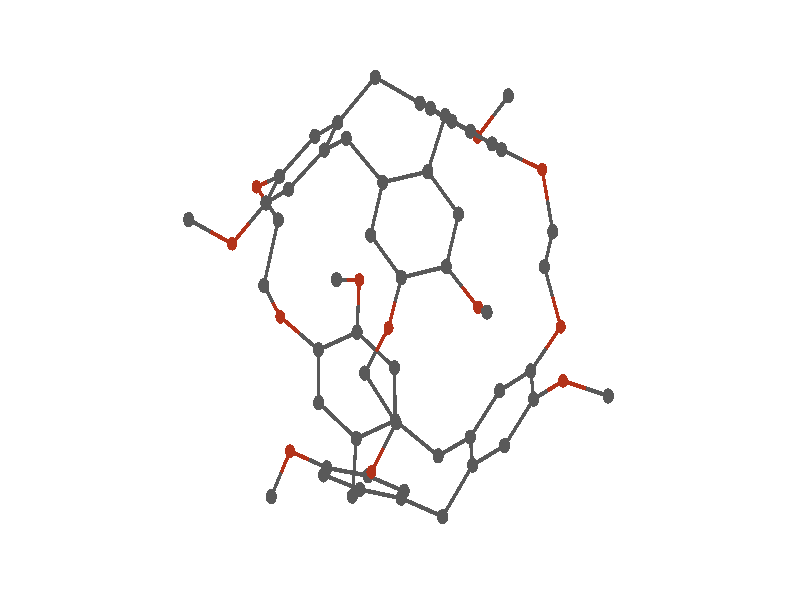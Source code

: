 // 
// Molecular graphics export from VMD 1.9.2
// http://www.ks.uiuc.edu/Research/vmd/
// Requires POV-Ray 3.5 or later
// 
// POV 3.x input script : C:/Users/Kevin/Documents/GitHub/promotion/daten/vcd/cpa.pov 
// try povray +W2560 +H1417 -IC:/Users/Kevin/Documents/GitHub/promotion/daten/vcd/cpa.pov -OC:/Users/Kevin/Documents/GitHub/promotion/daten/vcd/cpa.pov.tga +P +X +A +FT +C
#if (version < 3.5) 
#error "VMD POV3DisplayDevice has been compiled for POV-Ray 3.5 or above.\nPlease upgrade POV-Ray or recompile VMD."
#end 
#declare VMD_clip_on=array[3] {0, 0, 0};
#declare VMD_clip=array[3];
#declare VMD_scaledclip=array[3];
#declare VMD_line_width=0.0020;
#macro VMDC ( C1 )
  texture { pigment { rgbt C1 }}
#end
#macro VMD_point (P1, R1, C1)
  #local T = texture { finish { ambient 1.0 diffuse 0.0 phong 0.0 specular 0.0 } pigment { C1 } }
  #if(VMD_clip_on[2])
  intersection {
    sphere {P1, R1 texture {T} #if(VMD_clip_on[1]) clipped_by {VMD_clip[1]} #end no_shadow}
    VMD_clip[2]
  }
  #else
  sphere {P1, R1 texture {T} #if(VMD_clip_on[1]) clipped_by {VMD_clip[1]} #end no_shadow}
  #end
#end
#macro VMD_line (P1, P2, C1)
  #local T = texture { finish { ambient 1.0 diffuse 0.0 phong 0.0 specular 0.0 } pigment { C1 } }
  #if(VMD_clip_on[2])
  intersection {
    cylinder {P1, P2, VMD_line_width texture {T} #if(VMD_clip_on[1]) clipped_by {VMD_clip[1]} #end no_shadow}
    VMD_clip[2]
  }
  #else
  cylinder {P1, P2, VMD_line_width texture {T} #if(VMD_clip_on[1]) clipped_by {VMD_clip[1]} #end no_shadow}
  #end
#end
#macro VMD_sphere (P1, R1, C1)
  #local T = texture { pigment { C1 } }
  #if(VMD_clip_on[2])
  intersection {
    sphere {P1, R1 texture {T} #if(VMD_clip_on[1]) clipped_by {VMD_clip[1]} #end no_shadow}
    VMD_clip[2]
  }
  #else
  sphere {P1, R1 texture {T} #if(VMD_clip_on[1]) clipped_by {VMD_clip[1]} #end no_shadow}
  #end
#end
#macro VMD_cylinder (P1, P2, R1, C1, O1)
  #local T = texture { pigment { C1 } }
  #if(VMD_clip_on[2])
  intersection {
    cylinder {P1, P2, R1 #if(O1) open #end texture {T} #if(VMD_clip_on[1]) clipped_by {VMD_clip[1]} #end no_shadow}
    VMD_clip[2]
  }
  #else
  cylinder {P1, P2, R1 #if(O1) open #end texture {T} #if(VMD_clip_on[1]) clipped_by {VMD_clip[1]} #end no_shadow}
  #end
#end
#macro VMD_cone (P1, P2, R1, C1)
  #local T = texture { pigment { C1 } }
  #if(VMD_clip_on[2])
  intersection {
    cone {P1, R1, P2, VMD_line_width texture {T} #if(VMD_clip_on[1]) clipped_by {VMD_clip[1]} #end no_shadow}
    VMD_clip[2]
  }
  #else
  cone {P1, R1, P2, VMD_line_width texture {T} #if(VMD_clip_on[1]) clipped_by {VMD_clip[1]} #end no_shadow}
  #end
#end
#macro VMD_triangle (P1, P2, P3, N1, N2, N3, C1)
  #local T = texture { pigment { C1 } }
  smooth_triangle {P1, N1, P2, N2, P3, N3 texture {T} #if(VMD_clip_on[1]) clipped_by {VMD_clip[1]} #end no_shadow}
#end
#macro VMD_tricolor (P1, P2, P3, N1, N2, N3, C1, C2, C3)
  #local NX = P2-P1;
  #local NY = P3-P1;
  #local NZ = vcross(NX, NY);
  #local T = texture { pigment {
    average pigment_map {
      [1 gradient x color_map {[0 rgb 0] [1 C2*3]}]
      [1 gradient y color_map {[0 rgb 0] [1 C3*3]}]
      [1 gradient z color_map {[0 rgb 0] [1 C1*3]}]
    }
    matrix <1.01,0,1,0,1.01,1,0,0,1,-.002,-.002,-1>
    matrix <NX.x,NX.y,NX.z,NY.x,NY.y,NY.z,NZ.x,NZ.y,NZ.z,P1.x,P1.y,P1.z>
  } }
  smooth_triangle {P1, N1, P2, N2, P3, N3 texture {T} #if(VMD_clip_on[1]) clipped_by {VMD_clip[1]} #end no_shadow}
#end
camera {
  orthographic
  location <0.0000, 0.0000, -2.0000>
  look_at <-0.0000, -0.0000, 2.0000>
  up <0.0000, 3.0000, 0.0000>
  right <5.4199, 0.0000, 0.0000>
}
light_source { 
  <-0.1000, 0.1000, -1.0000> 
  color rgb<1.000, 1.000, 1.000> 
  parallel 
  point_at <0.0, 0.0, 0.0> 
}
light_source { 
  <1.0000, 2.0000, -0.5000> 
  color rgb<1.000, 1.000, 1.000> 
  parallel 
  point_at <0.0, 0.0, 0.0> 
}
background {
  color rgb<1.000, 1.000, 1.000>
}
#default { texture {
 finish { ambient 0.000 diffuse 0.650 phong 0.1 phong_size 40.000 specular 0.500 }
} }
#declare VMD_line_width=0.0020;
// MoleculeID: 0 ReprID: 1 Beginning CPK
// MoleculeID: 0 ReprID: 1 Beginning VDW
VMD_sphere(<-0.5124,0.7497,-0.4036>,0.0381,rgbt<0.350,0.350,0.350,0.000>)
VMD_sphere(<0.1884,0.6418,-0.7349>,0.0381,rgbt<0.350,0.350,0.350,0.000>)
VMD_sphere(<0.1360,0.9838,-0.0330>,0.0381,rgbt<0.350,0.350,0.350,0.000>)
VMD_sphere(<-0.4215,0.8867,-0.1356>,0.0381,rgbt<0.350,0.350,0.350,0.000>)
VMD_sphere(<-0.1168,0.5886,-0.7887>,0.0381,rgbt<0.350,0.350,0.350,0.000>)
VMD_sphere(<0.3507,0.8941,-0.2444>,0.0381,rgbt<0.350,0.350,0.350,0.000>)
VMD_sphere(<-0.1678,1.1134,-0.1164>,0.0381,rgbt<0.350,0.350,0.350,0.000>)
VMD_sphere(<0.3066,0.9217,-0.5811>,0.0381,rgbt<0.350,0.350,0.350,0.000>)
VMD_sphere(<-0.3639,0.8078,-0.7046>,0.0381,rgbt<0.350,0.350,0.350,0.000>)
VMD_sphere(<-0.5765,0.8182,0.1273>,0.0381,rgbt<0.350,0.350,0.350,0.000>)
VMD_sphere(<-0.8149,0.6189,0.1336>,0.0381,rgbt<0.350,0.350,0.350,0.000>)
VMD_sphere(<-0.9080,0.4854,-0.1340>,0.0381,rgbt<0.350,0.350,0.350,0.000>)
VMD_sphere(<-0.7559,0.5536,-0.3961>,0.0381,rgbt<0.350,0.350,0.350,0.000>)
VMD_sphere(<-0.9718,0.5660,0.3931>,0.0340,rgbt<0.700,0.200,0.100,0.000>)
VMD_sphere(<-1.1377,0.2813,-0.1420>,0.0340,rgbt<0.700,0.200,0.100,0.000>)
VMD_sphere(<-1.4316,0.4024,-0.1047>,0.0381,rgbt<0.350,0.350,0.350,0.000>)
VMD_sphere(<-0.8250,0.3998,0.6253>,0.0381,rgbt<0.350,0.350,0.350,0.000>)
VMD_sphere(<0.6234,0.7806,-0.1415>,0.0381,rgbt<0.350,0.350,0.350,0.000>)
VMD_sphere(<0.6888,0.7514,0.1610>,0.0381,rgbt<0.350,0.350,0.350,0.000>)
VMD_sphere(<0.4764,0.8443,0.3716>,0.0381,rgbt<0.350,0.350,0.350,0.000>)
VMD_sphere(<0.2057,0.9587,0.2708>,0.0381,rgbt<0.350,0.350,0.350,0.000>)
VMD_sphere(<0.9641,0.6515,0.2558>,0.0340,rgbt<0.700,0.200,0.100,0.000>)
VMD_sphere(<0.5244,0.8153,0.6739>,0.0340,rgbt<0.700,0.200,0.100,0.000>)
VMD_sphere(<0.7345,1.0206,0.8009>,0.0381,rgbt<0.350,0.350,0.350,0.000>)
VMD_sphere(<1.0348,0.3418,0.2093>,0.0381,rgbt<0.350,0.350,0.350,0.000>)
VMD_sphere(<-0.1992,0.3244,-0.9344>,0.0381,rgbt<0.350,0.350,0.350,0.000>)
VMD_sphere(<0.0088,0.1122,-1.0258>,0.0381,rgbt<0.350,0.350,0.350,0.000>)
VMD_sphere(<0.3131,0.1668,-0.9757>,0.0381,rgbt<0.350,0.350,0.350,0.000>)
VMD_sphere(<0.3964,0.4296,-0.8325>,0.0381,rgbt<0.350,0.350,0.350,0.000>)
VMD_sphere(<-0.0776,-0.1394,-1.1807>,0.0340,rgbt<0.700,0.200,0.100,0.000>)
VMD_sphere(<0.5294,-0.0368,-1.0545>,0.0340,rgbt<0.700,0.200,0.100,0.000>)
VMD_sphere(<0.5893,-0.0607,-1.3680>,0.0381,rgbt<0.350,0.350,0.350,0.000>)
VMD_sphere(<-0.2396,-0.3654,-1.0201>,0.0381,rgbt<0.350,0.350,0.350,0.000>)
VMD_sphere(<-0.0325,-0.6025,0.7896>,0.0381,rgbt<0.350,0.350,0.350,0.000>)
VMD_sphere(<0.4918,-0.8256,0.2531>,0.0381,rgbt<0.350,0.350,0.350,0.000>)
VMD_sphere(<-0.2713,-0.9473,0.1289>,0.0381,rgbt<0.350,0.350,0.350,0.000>)
VMD_sphere(<-0.2961,-0.6927,0.6440>,0.0381,rgbt<0.350,0.350,0.350,0.000>)
VMD_sphere(<0.4760,-0.6857,0.5342>,0.0381,rgbt<0.350,0.350,0.350,0.000>)
VMD_sphere(<0.0076,-0.9910,-0.0095>,0.0381,rgbt<0.350,0.350,0.350,0.000>)
VMD_sphere(<-0.3227,-0.9808,0.4639>,0.0381,rgbt<0.350,0.350,0.350,0.000>)
VMD_sphere(<0.2892,-1.0828,0.1590>,0.0381,rgbt<0.350,0.350,0.350,0.000>)
VMD_sphere(<0.2585,-0.7793,0.7792>,0.0381,rgbt<0.350,0.350,0.350,0.000>)
VMD_sphere(<-0.5509,-0.5135,0.6714>,0.0381,rgbt<0.350,0.350,0.350,0.000>)
VMD_sphere(<-0.5525,-0.2493,0.8352>,0.0381,rgbt<0.350,0.350,0.350,0.000>)
VMD_sphere(<-0.2911,-0.1613,0.9835>,0.0381,rgbt<0.350,0.350,0.350,0.000>)
VMD_sphere(<-0.0376,-0.3392,0.9583>,0.0381,rgbt<0.350,0.350,0.350,0.000>)
VMD_sphere(<-0.8102,-0.0844,0.8694>,0.0340,rgbt<0.700,0.200,0.100,0.000>)
VMD_sphere(<-0.2758,0.1007,1.1435>,0.0340,rgbt<0.700,0.200,0.100,0.000>)
VMD_sphere(<-0.4302,0.1008,1.4238>,0.0381,rgbt<0.350,0.350,0.350,0.000>)
VMD_sphere(<-0.9224,0.0725,0.6127>,0.0381,rgbt<0.350,0.350,0.350,0.000>)
VMD_sphere(<0.6755,-0.4532,0.5969>,0.0381,rgbt<0.350,0.350,0.350,0.000>)
VMD_sphere(<0.8867,-0.3542,0.3914>,0.0381,rgbt<0.350,0.350,0.350,0.000>)
VMD_sphere(<0.9051,-0.4961,0.1127>,0.0381,rgbt<0.350,0.350,0.350,0.000>)
VMD_sphere(<0.7085,-0.7283,0.0497>,0.0381,rgbt<0.350,0.350,0.350,0.000>)
VMD_sphere(<1.0891,-0.1340,0.4641>,0.0340,rgbt<0.700,0.200,0.100,0.000>)
VMD_sphere(<1.1042,-0.4047,-0.1029>,0.0340,rgbt<0.700,0.200,0.100,0.000>)
VMD_sphere(<1.4106,-0.4798,-0.0488>,0.0381,rgbt<0.350,0.350,0.350,0.000>)
VMD_sphere(<0.9785,0.1657,0.4966>,0.0381,rgbt<0.350,0.350,0.350,0.000>)
VMD_sphere(<0.0276,-0.9566,-0.3197>,0.0381,rgbt<0.350,0.350,0.350,0.000>)
VMD_sphere(<-0.2168,-0.8790,-0.4954>,0.0381,rgbt<0.350,0.350,0.350,0.000>)
VMD_sphere(<-0.4955,-0.8392,-0.3581>,0.0381,rgbt<0.350,0.350,0.350,0.000>)
VMD_sphere(<-0.5172,-0.8746,-0.0502>,0.0381,rgbt<0.350,0.350,0.350,0.000>)
VMD_sphere(<-0.1935,-0.8598,-0.8017>,0.0340,rgbt<0.700,0.200,0.100,0.000>)
VMD_sphere(<-0.7445,-0.7558,-0.5179>,0.0340,rgbt<0.700,0.200,0.100,0.000>)
VMD_sphere(<-0.8725,-0.9833,-0.7031>,0.0381,rgbt<0.350,0.350,0.350,0.000>)
VMD_sphere(<-0.0263,-0.6144,-0.9238>,0.0381,rgbt<0.350,0.350,0.350,0.000>)
VMD_cylinder(<-0.512371,0.749722,-0.403615>,<-0.634127,0.651684,-0.399878>0.0112,rgbt<0.350,0.350,0.350,0.000>,1)
VMD_cylinder(<-0.512371,0.749722,-0.403615>,<-0.466937,0.818193,-0.269593>0.0112,rgbt<0.350,0.350,0.350,0.000>,1)
VMD_cylinder(<-0.512371,0.749722,-0.403615>,<-0.438113,0.778741,-0.554095>0.0112,rgbt<0.350,0.350,0.350,0.000>,1)
VMD_cylinder(<0.188386,0.641777,-0.734946>,<0.0357898,0.615209,-0.761832>0.0112,rgbt<0.350,0.350,0.350,0.000>,1)
VMD_cylinder(<0.188386,0.641777,-0.734946>,<0.292407,0.535709,-0.783726>0.0112,rgbt<0.350,0.350,0.350,0.000>,1)
VMD_cylinder(<0.188386,0.641777,-0.734946>,<0.2475,0.781746,-0.658041>0.0112,rgbt<0.350,0.350,0.350,0.000>,1)
VMD_cylinder(<0.135951,0.983839,-0.0329933>,<0.170838,0.97128,0.118912>0.0112,rgbt<0.350,0.350,0.350,0.000>,1)
VMD_cylinder(<0.135951,0.983839,-0.0329933>,<0.243347,0.938989,-0.138676>0.0112,rgbt<0.350,0.350,0.350,0.000>,1)
VMD_cylinder(<0.135951,0.983839,-0.0329933>,<-0.015924,1.0486,-0.0747085>0.0112,rgbt<0.350,0.350,0.350,0.000>,1)
VMD_cylinder(<-0.421503,0.886663,-0.135571>,<-0.498993,0.852445,-0.00412306>0.0112,rgbt<0.350,0.350,0.350,0.000>,1)
VMD_cylinder(<-0.421503,0.886663,-0.135571>,<-0.294651,1.00001,-0.125997>0.0112,rgbt<0.350,0.350,0.350,0.000>,1)
VMD_cylinder(<-0.421503,0.886663,-0.135571>,<-0.466937,0.818193,-0.269593>0.0112,rgbt<0.350,0.350,0.350,0.000>,1)
VMD_cylinder(<-0.116807,0.588642,-0.788717>,<-0.157995,0.456538,-0.86156>0.0112,rgbt<0.350,0.350,0.350,0.000>,1)
VMD_cylinder(<-0.116807,0.588642,-0.788717>,<0.0357898,0.615209,-0.761832>0.0112,rgbt<0.350,0.350,0.350,0.000>,1)
VMD_cylinder(<-0.116807,0.588642,-0.788717>,<-0.240331,0.698201,-0.746646>0.0112,rgbt<0.350,0.350,0.350,0.000>,1)
VMD_cylinder(<0.350743,0.894138,-0.24436>,<0.487081,0.837377,-0.192936>0.0112,rgbt<0.350,0.350,0.350,0.000>,1)
VMD_cylinder(<0.350743,0.894138,-0.24436>,<0.328679,0.907927,-0.412747>0.0112,rgbt<0.350,0.350,0.350,0.000>,1)
VMD_cylinder(<0.350743,0.894138,-0.24436>,<0.243347,0.938989,-0.138676>0.0112,rgbt<0.350,0.350,0.350,0.000>,1)
VMD_cylinder(<-0.167799,1.11336,-0.116424>,<-0.294651,1.00001,-0.125997>0.0112,rgbt<0.350,0.350,0.350,0.000>,1)
VMD_cylinder(<-0.167799,1.11336,-0.116424>,<-0.015924,1.0486,-0.0747085>0.0112,rgbt<0.350,0.350,0.350,0.000>,1)
VMD_cylinder(<0.306614,0.921716,-0.581135>,<0.328679,0.907927,-0.412747>0.0112,rgbt<0.350,0.350,0.350,0.000>,1)
VMD_cylinder(<0.306614,0.921716,-0.581135>,<0.2475,0.781746,-0.658041>0.0112,rgbt<0.350,0.350,0.350,0.000>,1)
VMD_cylinder(<-0.363856,0.807759,-0.704575>,<-0.240331,0.698201,-0.746646>0.0112,rgbt<0.350,0.350,0.350,0.000>,1)
VMD_cylinder(<-0.363856,0.807759,-0.704575>,<-0.438113,0.778741,-0.554095>0.0112,rgbt<0.350,0.350,0.350,0.000>,1)
VMD_cylinder(<-0.576484,0.818227,0.127325>,<-0.498993,0.852445,-0.00412306>0.0112,rgbt<0.350,0.350,0.350,0.000>,1)
VMD_cylinder(<-0.576484,0.818227,0.127325>,<-0.695706,0.718548,0.130475>0.0112,rgbt<0.350,0.350,0.350,0.000>,1)
VMD_cylinder(<-0.814928,0.618868,0.133626>,<-0.861446,0.552118,-0.0001682>0.0112,rgbt<0.350,0.350,0.350,0.000>,1)
VMD_cylinder(<-0.814928,0.618868,0.133626>,<-0.695706,0.718548,0.130475>0.0112,rgbt<0.350,0.350,0.350,0.000>,1)
VMD_cylinder(<-0.814928,0.618868,0.133626>,<-0.893382,0.592445,0.263384>0.0112,rgbt<0.350,0.350,0.350,0.000>,1)
VMD_cylinder(<-0.907964,0.485368,-0.133962>,<-1.02285,0.383333,-0.137973>0.0112,rgbt<0.350,0.350,0.350,0.000>,1)
VMD_cylinder(<-0.907964,0.485368,-0.133962>,<-0.861446,0.552118,-0.0001682>0.0112,rgbt<0.350,0.350,0.350,0.000>,1)
VMD_cylinder(<-0.907964,0.485368,-0.133962>,<-0.831923,0.519507,-0.265052>0.0112,rgbt<0.350,0.350,0.350,0.000>,1)
VMD_cylinder(<-0.755883,0.553646,-0.396142>,<-0.634127,0.651684,-0.399878>0.0112,rgbt<0.350,0.350,0.350,0.000>,1)
VMD_cylinder(<-0.755883,0.553646,-0.396142>,<-0.831923,0.519507,-0.265052>0.0112,rgbt<0.350,0.350,0.350,0.000>,1)
VMD_cylinder(<-0.971837,0.566022,0.393142>,<-0.898439,0.482899,0.509212>0.0112,rgbt<0.700,0.200,0.100,0.000>,1)
VMD_cylinder(<-0.971837,0.566022,0.393142>,<-0.893382,0.592445,0.263384>0.0112,rgbt<0.700,0.200,0.100,0.000>,1)
VMD_cylinder(<-1.13773,0.281298,-0.141984>,<-1.28467,0.341868,-0.123362>0.0112,rgbt<0.700,0.200,0.100,0.000>,1)
VMD_cylinder(<-1.13773,0.281298,-0.141984>,<-1.02285,0.383333,-0.137973>0.0112,rgbt<0.700,0.200,0.100,0.000>,1)
VMD_cylinder(<-1.43161,0.402437,-0.10474>,<-1.28467,0.341868,-0.123362>0.0112,rgbt<0.350,0.350,0.350,0.000>,1)
VMD_cylinder(<-0.825041,0.399775,0.625282>,<-0.873719,0.236136,0.618999>0.0112,rgbt<0.350,0.350,0.350,0.000>,1)
VMD_cylinder(<-0.825041,0.399775,0.625282>,<-0.898439,0.482899,0.509212>0.0112,rgbt<0.350,0.350,0.350,0.000>,1)
VMD_cylinder(<0.623418,0.780617,-0.141512>,<0.487081,0.837377,-0.192936>0.0112,rgbt<0.350,0.350,0.350,0.000>,1)
VMD_cylinder(<0.623418,0.780617,-0.141512>,<0.656105,0.76601,0.00974322>0.0112,rgbt<0.350,0.350,0.350,0.000>,1)
VMD_cylinder(<0.688791,0.751403,0.160999>,<0.826452,0.701459,0.208382>0.0112,rgbt<0.350,0.350,0.350,0.000>,1)
VMD_cylinder(<0.688791,0.751403,0.160999>,<0.656105,0.76601,0.00974322>0.0112,rgbt<0.350,0.350,0.350,0.000>,1)
VMD_cylinder(<0.688791,0.751403,0.160999>,<0.58261,0.797855,0.266299>0.0112,rgbt<0.350,0.350,0.350,0.000>,1)
VMD_cylinder(<0.476429,0.844307,0.3716>,<0.500418,0.82978,0.522725>0.0112,rgbt<0.350,0.350,0.350,0.000>,1)
VMD_cylinder(<0.476429,0.844307,0.3716>,<0.58261,0.797855,0.266299>0.0112,rgbt<0.350,0.350,0.350,0.000>,1)
VMD_cylinder(<0.476429,0.844307,0.3716>,<0.341077,0.901514,0.321209>0.0112,rgbt<0.350,0.350,0.350,0.000>,1)
VMD_cylinder(<0.205724,0.95872,0.270817>,<0.170838,0.97128,0.118912>0.0112,rgbt<0.350,0.350,0.350,0.000>,1)
VMD_cylinder(<0.205724,0.95872,0.270817>,<0.341077,0.901514,0.321209>0.0112,rgbt<0.350,0.350,0.350,0.000>,1)
VMD_cylinder(<0.964114,0.651516,0.255766>,<0.826452,0.701459,0.208382>0.0112,rgbt<0.700,0.200,0.100,0.000>,1)
VMD_cylinder(<0.964114,0.651516,0.255766>,<0.999469,0.496666,0.232515>0.0112,rgbt<0.700,0.200,0.100,0.000>,1)
VMD_cylinder(<0.524407,0.815254,0.67385>,<0.500418,0.82978,0.522725>0.0112,rgbt<0.700,0.200,0.100,0.000>,1)
VMD_cylinder(<0.524407,0.815254,0.67385>,<0.62946,0.917908,0.737355>0.0112,rgbt<0.700,0.200,0.100,0.000>,1)
VMD_cylinder(<0.734514,1.02056,0.800859>,<0.62946,0.917908,0.737355>0.0112,rgbt<0.350,0.350,0.350,0.000>,1)
VMD_cylinder(<1.03482,0.341816,0.209265>,<0.999469,0.496666,0.232515>0.0112,rgbt<0.350,0.350,0.350,0.000>,1)
VMD_cylinder(<1.03482,0.341816,0.209265>,<1.00665,0.253755,0.352926>0.0112,rgbt<0.350,0.350,0.350,0.000>,1)
VMD_cylinder(<-0.199183,0.324434,-0.934404>,<-0.0952002,0.218327,-0.980109>0.0112,rgbt<0.350,0.350,0.350,0.000>,1)
VMD_cylinder(<-0.199183,0.324434,-0.934404>,<-0.157995,0.456538,-0.86156>0.0112,rgbt<0.350,0.350,0.350,0.000>,1)
VMD_cylinder(<0.00878233,0.11222,-1.02581>,<-0.0344202,-0.0135958,-1.10323>0.0112,rgbt<0.350,0.350,0.350,0.000>,1)
VMD_cylinder(<0.00878233,0.11222,-1.02581>,<0.160926,0.139533,-1.00078>0.0112,rgbt<0.350,0.350,0.350,0.000>,1)
VMD_cylinder(<0.00878233,0.11222,-1.02581>,<-0.0952002,0.218327,-0.980109>0.0112,rgbt<0.350,0.350,0.350,0.000>,1)
VMD_cylinder(<0.31307,0.166845,-0.975745>,<0.160926,0.139533,-1.00078>0.0112,rgbt<0.350,0.350,0.350,0.000>,1)
VMD_cylinder(<0.31307,0.166845,-0.975745>,<0.421251,0.0650135,-1.01514>0.0112,rgbt<0.350,0.350,0.350,0.000>,1)
VMD_cylinder(<0.31307,0.166845,-0.975745>,<0.354749,0.298243,-0.904125>0.0112,rgbt<0.350,0.350,0.350,0.000>,1)
VMD_cylinder(<0.396428,0.429642,-0.832505>,<0.354749,0.298243,-0.904125>0.0112,rgbt<0.350,0.350,0.350,0.000>,1)
VMD_cylinder(<0.396428,0.429642,-0.832505>,<0.292407,0.535709,-0.783726>0.0112,rgbt<0.350,0.350,0.350,0.000>,1)
VMD_cylinder(<-0.0776228,-0.139412,-1.18066>,<-0.0344202,-0.0135958,-1.10323>0.0112,rgbt<0.700,0.200,0.100,0.000>,1)
VMD_cylinder(<-0.0776228,-0.139412,-1.18066>,<-0.158592,-0.252406,-1.10037>0.0112,rgbt<0.700,0.200,0.100,0.000>,1)
VMD_cylinder(<0.529433,-0.0368179,-1.05454>,<0.559343,-0.0487439,-1.21129>0.0112,rgbt<0.700,0.200,0.100,0.000>,1)
VMD_cylinder(<0.529433,-0.0368179,-1.05454>,<0.421251,0.0650135,-1.01514>0.0112,rgbt<0.700,0.200,0.100,0.000>,1)
VMD_cylinder(<0.589254,-0.0606699,-1.36804>,<0.559343,-0.0487439,-1.21129>0.0112,rgbt<0.350,0.350,0.350,0.000>,1)
VMD_cylinder(<-0.239562,-0.3654,-1.02009>,<-0.132937,-0.489891,-0.971926>0.0112,rgbt<0.350,0.350,0.350,0.000>,1)
VMD_cylinder(<-0.239562,-0.3654,-1.02009>,<-0.158592,-0.252406,-1.10037>0.0112,rgbt<0.350,0.350,0.350,0.000>,1)
VMD_cylinder(<-0.0324637,-0.602472,0.789612>,<-0.164276,-0.647597,0.716785>0.0112,rgbt<0.350,0.350,0.350,0.000>,1)
VMD_cylinder(<-0.0324637,-0.602472,0.789612>,<0.112997,-0.690873,0.784429>0.0112,rgbt<0.350,0.350,0.350,0.000>,1)
VMD_cylinder(<-0.0324637,-0.602472,0.789612>,<-0.0350367,-0.470832,0.873958>0.0112,rgbt<0.350,0.350,0.350,0.000>,1)
VMD_cylinder(<0.49178,-0.825602,0.253072>,<0.390507,-0.954177,0.206035>0.0112,rgbt<0.350,0.350,0.350,0.000>,1)
VMD_cylinder(<0.49178,-0.825602,0.253072>,<0.483905,-0.755664,0.393646>0.0112,rgbt<0.350,0.350,0.350,0.000>,1)
VMD_cylinder(<0.49178,-0.825602,0.253072>,<0.600139,-0.776934,0.151387>0.0112,rgbt<0.350,0.350,0.350,0.000>,1)
VMD_cylinder(<-0.271283,-0.947264,0.128871>,<-0.296967,-0.964038,0.296381>0.0112,rgbt<0.350,0.350,0.350,0.000>,1)
VMD_cylinder(<-0.271283,-0.947264,0.128871>,<-0.131829,-0.969128,0.0596695>0.0112,rgbt<0.350,0.350,0.350,0.000>,1)
VMD_cylinder(<-0.271283,-0.947264,0.128871>,<-0.39422,-0.910907,0.0393468>0.0112,rgbt<0.350,0.350,0.350,0.000>,1)
VMD_cylinder(<-0.296087,-0.692723,0.643959>,<-0.423514,-0.603123,0.657687>0.0112,rgbt<0.350,0.350,0.350,0.000>,1)
VMD_cylinder(<-0.296087,-0.692723,0.643959>,<-0.164276,-0.647597,0.716785>0.0112,rgbt<0.350,0.350,0.350,0.000>,1)
VMD_cylinder(<-0.296087,-0.692723,0.643959>,<-0.309369,-0.836767,0.553925>0.0112,rgbt<0.350,0.350,0.350,0.000>,1)
VMD_cylinder(<0.476029,-0.685727,0.53422>,<0.575786,-0.569452,0.56557>0.0112,rgbt<0.350,0.350,0.350,0.000>,1)
VMD_cylinder(<0.476029,-0.685727,0.53422>,<0.367243,-0.7325,0.656733>0.0112,rgbt<0.350,0.350,0.350,0.000>,1)
VMD_cylinder(<0.476029,-0.685727,0.53422>,<0.483905,-0.755664,0.393646>0.0112,rgbt<0.350,0.350,0.350,0.000>,1)
VMD_cylinder(<0.00762518,-0.990992,-0.00953213>,<0.148429,-1.03687,0.0747328>0.0112,rgbt<0.350,0.350,0.350,0.000>,1)
VMD_cylinder(<0.00762518,-0.990992,-0.00953213>,<0.017635,-0.973785,-0.164638>0.0112,rgbt<0.350,0.350,0.350,0.000>,1)
VMD_cylinder(<0.00762518,-0.990992,-0.00953213>,<-0.131829,-0.969128,0.0596695>0.0112,rgbt<0.350,0.350,0.350,0.000>,1)
VMD_cylinder(<-0.32265,-0.980812,0.46389>,<-0.309369,-0.836767,0.553925>0.0112,rgbt<0.350,0.350,0.350,0.000>,1)
VMD_cylinder(<-0.32265,-0.980812,0.46389>,<-0.296967,-0.964038,0.296381>0.0112,rgbt<0.350,0.350,0.350,0.000>,1)
VMD_cylinder(<0.289234,-1.08275,0.158998>,<0.148429,-1.03687,0.0747328>0.0112,rgbt<0.350,0.350,0.350,0.000>,1)
VMD_cylinder(<0.289234,-1.08275,0.158998>,<0.390507,-0.954177,0.206035>0.0112,rgbt<0.350,0.350,0.350,0.000>,1)
VMD_cylinder(<0.258458,-0.779274,0.779245>,<0.112997,-0.690873,0.784429>0.0112,rgbt<0.350,0.350,0.350,0.000>,1)
VMD_cylinder(<0.258458,-0.779274,0.779245>,<0.367243,-0.7325,0.656733>0.0112,rgbt<0.350,0.350,0.350,0.000>,1)
VMD_cylinder(<-0.55094,-0.513523,0.671416>,<-0.551739,-0.381406,0.753296>0.0112,rgbt<0.350,0.350,0.350,0.000>,1)
VMD_cylinder(<-0.55094,-0.513523,0.671416>,<-0.423514,-0.603123,0.657687>0.0112,rgbt<0.350,0.350,0.350,0.000>,1)
VMD_cylinder(<-0.552537,-0.249289,0.835176>,<-0.551739,-0.381406,0.753296>0.0112,rgbt<0.350,0.350,0.350,0.000>,1)
VMD_cylinder(<-0.552537,-0.249289,0.835176>,<-0.421814,-0.205296,0.909313>0.0112,rgbt<0.350,0.350,0.350,0.000>,1)
VMD_cylinder(<-0.552537,-0.249289,0.835176>,<-0.681379,-0.166841,0.85228>0.0112,rgbt<0.350,0.350,0.350,0.000>,1)
VMD_cylinder(<-0.29109,-0.161304,0.983451>,<-0.421814,-0.205296,0.909313>0.0112,rgbt<0.350,0.350,0.350,0.000>,1)
VMD_cylinder(<-0.29109,-0.161304,0.983451>,<-0.16435,-0.250248,0.970877>0.0112,rgbt<0.350,0.350,0.350,0.000>,1)
VMD_cylinder(<-0.29109,-0.161304,0.983451>,<-0.283467,-0.0302808,1.06345>0.0112,rgbt<0.350,0.350,0.350,0.000>,1)
VMD_cylinder(<-0.0376096,-0.339191,0.958304>,<-0.0350367,-0.470832,0.873958>0.0112,rgbt<0.350,0.350,0.350,0.000>,1)
VMD_cylinder(<-0.0376096,-0.339191,0.958304>,<-0.16435,-0.250248,0.970877>0.0112,rgbt<0.350,0.350,0.350,0.000>,1)
VMD_cylinder(<-0.81022,-0.0843929,0.869384>,<-0.681379,-0.166841,0.85228>0.0112,rgbt<0.700,0.200,0.100,0.000>,1)
VMD_cylinder(<-0.81022,-0.0843929,0.869384>,<-0.866308,-0.00594792,0.74105>0.0112,rgbt<0.700,0.200,0.100,0.000>,1)
VMD_cylinder(<-0.275843,0.100742,1.14345>,<-0.283467,-0.0302808,1.06345>0.0112,rgbt<0.700,0.200,0.100,0.000>,1)
VMD_cylinder(<-0.275843,0.100742,1.14345>,<-0.353038,0.100749,1.28362>0.0112,rgbt<0.700,0.200,0.100,0.000>,1)
VMD_cylinder(<-0.430234,0.100756,1.42379>,<-0.353038,0.100749,1.28362>0.0112,rgbt<0.350,0.350,0.350,0.000>,1)
VMD_cylinder(<-0.922396,0.0724971,0.612716>,<-0.873719,0.236136,0.618999>0.0112,rgbt<0.350,0.350,0.350,0.000>,1)
VMD_cylinder(<-0.922396,0.0724971,0.612716>,<-0.866308,-0.00594792,0.74105>0.0112,rgbt<0.350,0.350,0.350,0.000>,1)
VMD_cylinder(<0.675543,-0.453178,0.596919>,<0.575786,-0.569452,0.56557>0.0112,rgbt<0.350,0.350,0.350,0.000>,1)
VMD_cylinder(<0.675543,-0.453178,0.596919>,<0.781139,-0.403713,0.494144>0.0112,rgbt<0.350,0.350,0.350,0.000>,1)
VMD_cylinder(<0.886735,-0.354248,0.39137>,<0.895898,-0.425156,0.252055>0.0112,rgbt<0.350,0.350,0.350,0.000>,1)
VMD_cylinder(<0.886735,-0.354248,0.39137>,<0.987909,-0.244099,0.42772>0.0112,rgbt<0.350,0.350,0.350,0.000>,1)
VMD_cylinder(<0.886735,-0.354248,0.39137>,<0.781139,-0.403713,0.494144>0.0112,rgbt<0.350,0.350,0.350,0.000>,1)
VMD_cylinder(<0.905062,-0.496064,0.112741>,<0.80678,-0.612164,0.0812219>0.0112,rgbt<0.350,0.350,0.350,0.000>,1)
VMD_cylinder(<0.905062,-0.496064,0.112741>,<0.895898,-0.425156,0.252055>0.0112,rgbt<0.350,0.350,0.350,0.000>,1)
VMD_cylinder(<0.905062,-0.496064,0.112741>,<1.00465,-0.450386,0.00494171>0.0112,rgbt<0.350,0.350,0.350,0.000>,1)
VMD_cylinder(<0.708498,-0.728265,0.0497027>,<0.80678,-0.612164,0.0812219>0.0112,rgbt<0.350,0.350,0.350,0.000>,1)
VMD_cylinder(<0.708498,-0.728265,0.0497027>,<0.600139,-0.776934,0.151387>0.0112,rgbt<0.350,0.350,0.350,0.000>,1)
VMD_cylinder(<1.08908,-0.133951,0.464071>,<0.987909,-0.244099,0.42772>0.0112,rgbt<0.700,0.200,0.100,0.000>,1)
VMD_cylinder(<1.08908,-0.133951,0.464071>,<1.03378,0.0158718,0.480329>0.0112,rgbt<0.700,0.200,0.100,0.000>,1)
VMD_cylinder(<1.10424,-0.404708,-0.102858>,<1.25743,-0.442266,-0.0758256>0.0112,rgbt<0.700,0.200,0.100,0.000>,1)
VMD_cylinder(<1.10424,-0.404708,-0.102858>,<1.00465,-0.450386,0.00494171>0.0112,rgbt<0.700,0.200,0.100,0.000>,1)
VMD_cylinder(<1.41061,-0.479824,-0.0487935>,<1.25743,-0.442266,-0.0758256>0.0112,rgbt<0.350,0.350,0.350,0.000>,1)
VMD_cylinder(<0.978487,0.165694,0.496588>,<1.03378,0.0158718,0.480329>0.0112,rgbt<0.350,0.350,0.350,0.000>,1)
VMD_cylinder(<0.978487,0.165694,0.496588>,<1.00665,0.253755,0.352926>0.0112,rgbt<0.350,0.350,0.350,0.000>,1)
VMD_cylinder(<0.027645,-0.956577,-0.319744>,<-0.0945988,-0.917765,-0.407551>0.0112,rgbt<0.350,0.350,0.350,0.000>,1)
VMD_cylinder(<0.027645,-0.956577,-0.319744>,<0.017635,-0.973785,-0.164638>0.0112,rgbt<0.350,0.350,0.350,0.000>,1)
VMD_cylinder(<-0.216843,-0.878954,-0.495358>,<-0.20518,-0.869368,-0.648532>0.0112,rgbt<0.350,0.350,0.350,0.000>,1)
VMD_cylinder(<-0.216843,-0.878954,-0.495358>,<-0.0945988,-0.917765,-0.407551>0.0112,rgbt<0.350,0.350,0.350,0.000>,1)
VMD_cylinder(<-0.216843,-0.878954,-0.495358>,<-0.356174,-0.859052,-0.426721>0.0112,rgbt<0.350,0.350,0.350,0.000>,1)
VMD_cylinder(<-0.495506,-0.839151,-0.358085>,<-0.620007,-0.797459,-0.438>0.0112,rgbt<0.350,0.350,0.350,0.000>,1)
VMD_cylinder(<-0.495506,-0.839151,-0.358085>,<-0.506332,-0.85685,-0.204131>0.0112,rgbt<0.350,0.350,0.350,0.000>,1)
VMD_cylinder(<-0.495506,-0.839151,-0.358085>,<-0.356174,-0.859052,-0.426721>0.0112,rgbt<0.350,0.350,0.350,0.000>,1)
VMD_cylinder(<-0.517158,-0.87455,-0.0501776>,<-0.506332,-0.85685,-0.204131>0.0112,rgbt<0.350,0.350,0.350,0.000>,1)
VMD_cylinder(<-0.517158,-0.87455,-0.0501776>,<-0.39422,-0.910907,0.0393468>0.0112,rgbt<0.350,0.350,0.350,0.000>,1)
VMD_cylinder(<-0.193518,-0.859782,-0.801707>,<-0.20518,-0.869368,-0.648532>0.0112,rgbt<0.700,0.200,0.100,0.000>,1)
VMD_cylinder(<-0.193518,-0.859782,-0.801707>,<-0.109915,-0.737082,-0.862734>0.0112,rgbt<0.700,0.200,0.100,0.000>,1)
VMD_cylinder(<-0.744509,-0.755768,-0.517916>,<-0.808521,-0.869514,-0.610496>0.0112,rgbt<0.700,0.200,0.100,0.000>,1)
VMD_cylinder(<-0.744509,-0.755768,-0.517916>,<-0.620007,-0.797459,-0.438>0.0112,rgbt<0.700,0.200,0.100,0.000>,1)
VMD_cylinder(<-0.872534,-0.98326,-0.703077>,<-0.808521,-0.869514,-0.610496>0.0112,rgbt<0.350,0.350,0.350,0.000>,1)
VMD_cylinder(<-0.0263114,-0.614382,-0.923761>,<-0.109915,-0.737082,-0.862734>0.0112,rgbt<0.350,0.350,0.350,0.000>,1)
VMD_cylinder(<-0.0263114,-0.614382,-0.923761>,<-0.132937,-0.489891,-0.971926>0.0112,rgbt<0.350,0.350,0.350,0.000>,1)
// End of POV-Ray 3.x generation 
